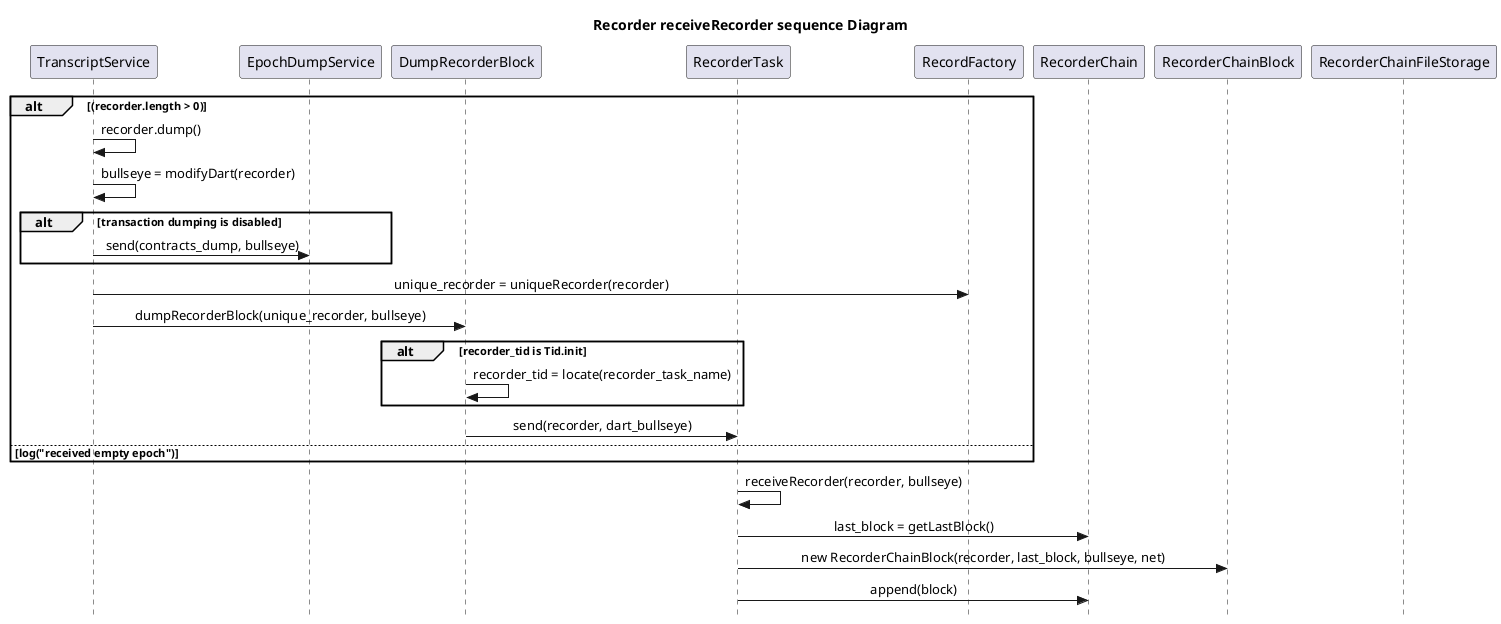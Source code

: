 @startuml

skinparam Style strictuml
skinparam SequenceMessageAlign center
hide empty description
title Recorder receiveRecorder sequence Diagram

participant TranscriptService as task
participant EpochDumpService as epochdump
participant DumpRecorderBlock as dump
participant RecorderTask as recordertask
participant RecordFactory as factory
participant RecorderChain as chain
participant RecorderChainBlock as block
participant RecorderChainFileStorage as storage


alt (recorder.length > 0)
    task -> task : recorder.dump()
    task -> task : bullseye = modifyDart(recorder)
    alt transaction dumping is disabled
        task->epochdump : send(contracts_dump, bullseye)
    end
    task -> factory : unique_recorder = uniqueRecorder(recorder)
    task -> dump : dumpRecorderBlock(unique_recorder, bullseye)
    alt recorder_tid is Tid.init
        dump -> dump : recorder_tid = locate(recorder_task_name)
    end
    dump -> recordertask : send(recorder, dart_bullseye)
else log("received empty epoch") 
    
    
    
end

recordertask -> recordertask : receiveRecorder(recorder, bullseye)
recordertask -> chain : last_block = getLastBlock()
recordertask -> block : new RecorderChainBlock(recorder, last_block, bullseye, net)
recordertask -> chain : append(block)

@enduml
